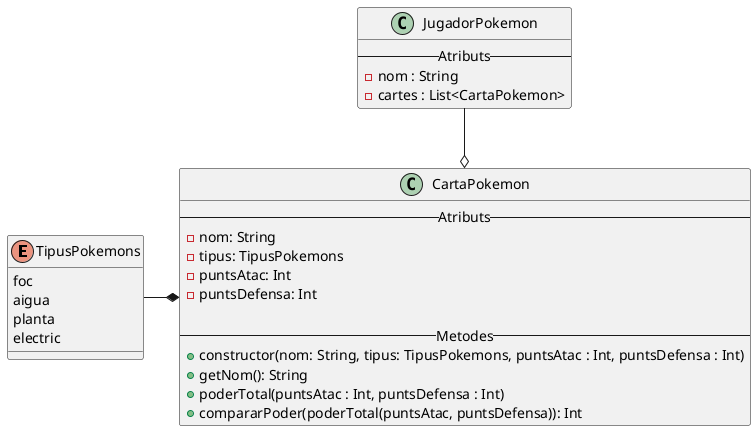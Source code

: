 @startuml
'https://plantuml.com/class-diagram
enum TipusPokemons{
    foc
    aigua
    planta
    electric
}

class CartaPokemon{
    -- Atributs --
        - nom: String
        - tipus: TipusPokemons
        - puntsAtac: Int
        - puntsDefensa: Int

    -- Metodes --
        + constructor(nom: String, tipus: TipusPokemons, puntsAtac : Int, puntsDefensa : Int)
        + getNom(): String
        + poderTotal(puntsAtac : Int, puntsDefensa : Int)
        + compararPoder(poderTotal(puntsAtac, puntsDefensa)): Int
}

class JugadorPokemon{
    -- Atributs --
        - nom : String
        - cartes : List<CartaPokemon>
}

CartaPokemon o-up- JugadorPokemon
CartaPokemon *-left- TipusPokemons

@enduml